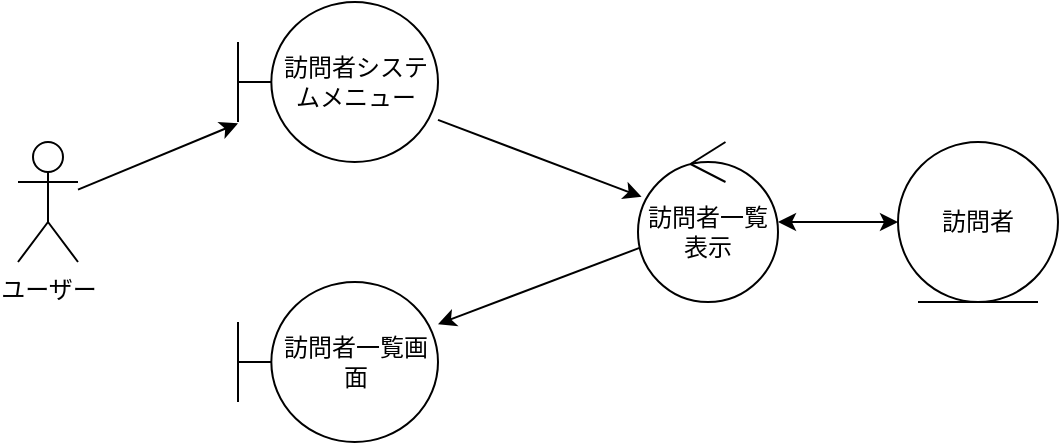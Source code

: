 <mxfile version="28.2.2">
  <diagram name="ページ1" id="6Y45mzCOmeNJ9TMm0-jh">
    <mxGraphModel dx="786" dy="451" grid="1" gridSize="10" guides="1" tooltips="1" connect="1" arrows="1" fold="1" page="1" pageScale="1" pageWidth="827" pageHeight="1169" math="0" shadow="0">
      <root>
        <mxCell id="0" />
        <mxCell id="1" parent="0" />
        <mxCell id="Z8U3Wp8wfJgzfSsmLgkW-1" value="ユーザー" style="shape=umlActor;verticalLabelPosition=bottom;verticalAlign=top;html=1;outlineConnect=0;" vertex="1" parent="1">
          <mxGeometry x="190" y="180" width="30" height="60" as="geometry" />
        </mxCell>
        <mxCell id="Z8U3Wp8wfJgzfSsmLgkW-3" value="" style="endArrow=classic;html=1;rounded=0;" edge="1" parent="1" source="Z8U3Wp8wfJgzfSsmLgkW-1" target="Z8U3Wp8wfJgzfSsmLgkW-32">
          <mxGeometry width="50" height="50" relative="1" as="geometry">
            <mxPoint x="280" y="230" as="sourcePoint" />
            <mxPoint x="330" y="180" as="targetPoint" />
          </mxGeometry>
        </mxCell>
        <mxCell id="Z8U3Wp8wfJgzfSsmLgkW-30" value="" style="endArrow=classic;html=1;rounded=0;" edge="1" parent="1" source="Z8U3Wp8wfJgzfSsmLgkW-34" target="Z8U3Wp8wfJgzfSsmLgkW-33">
          <mxGeometry width="50" height="50" relative="1" as="geometry">
            <mxPoint x="420" y="260" as="sourcePoint" />
            <mxPoint x="470" y="210" as="targetPoint" />
          </mxGeometry>
        </mxCell>
        <mxCell id="Z8U3Wp8wfJgzfSsmLgkW-31" value="" style="endArrow=classic;html=1;rounded=0;" edge="1" parent="1" source="Z8U3Wp8wfJgzfSsmLgkW-32" target="Z8U3Wp8wfJgzfSsmLgkW-34">
          <mxGeometry width="50" height="50" relative="1" as="geometry">
            <mxPoint x="400" y="280" as="sourcePoint" />
            <mxPoint x="500" y="270" as="targetPoint" />
          </mxGeometry>
        </mxCell>
        <mxCell id="Z8U3Wp8wfJgzfSsmLgkW-32" value="訪問者システムメニュー" style="shape=umlBoundary;whiteSpace=wrap;html=1;" vertex="1" parent="1">
          <mxGeometry x="300" y="110" width="100" height="80" as="geometry" />
        </mxCell>
        <mxCell id="Z8U3Wp8wfJgzfSsmLgkW-33" value="訪問者一覧画面" style="shape=umlBoundary;whiteSpace=wrap;html=1;" vertex="1" parent="1">
          <mxGeometry x="300" y="250" width="100" height="80" as="geometry" />
        </mxCell>
        <mxCell id="Z8U3Wp8wfJgzfSsmLgkW-34" value="訪問者一覧表示" style="ellipse;shape=umlControl;whiteSpace=wrap;html=1;" vertex="1" parent="1">
          <mxGeometry x="500" y="180" width="70" height="80" as="geometry" />
        </mxCell>
        <mxCell id="Z8U3Wp8wfJgzfSsmLgkW-35" value="訪問者" style="ellipse;shape=umlEntity;whiteSpace=wrap;html=1;" vertex="1" parent="1">
          <mxGeometry x="630" y="180" width="80" height="80" as="geometry" />
        </mxCell>
        <mxCell id="Z8U3Wp8wfJgzfSsmLgkW-36" value="" style="endArrow=classic;startArrow=classic;html=1;rounded=0;" edge="1" parent="1" source="Z8U3Wp8wfJgzfSsmLgkW-34" target="Z8U3Wp8wfJgzfSsmLgkW-35">
          <mxGeometry width="50" height="50" relative="1" as="geometry">
            <mxPoint x="380" y="260" as="sourcePoint" />
            <mxPoint x="430" y="210" as="targetPoint" />
          </mxGeometry>
        </mxCell>
      </root>
    </mxGraphModel>
  </diagram>
</mxfile>
